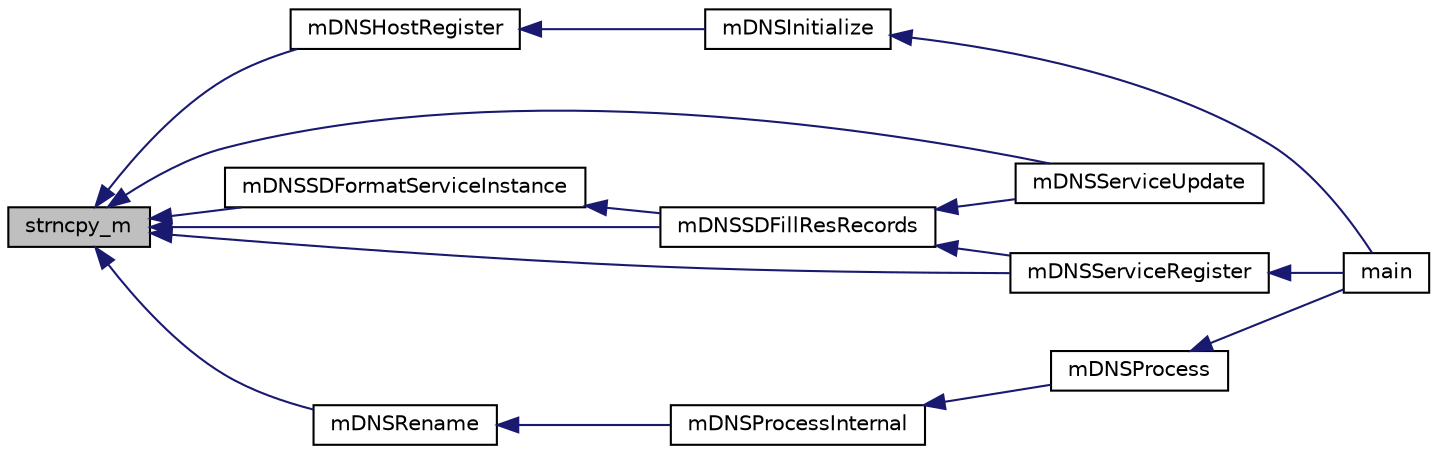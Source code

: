 digraph "strncpy_m"
{
  edge [fontname="Helvetica",fontsize="10",labelfontname="Helvetica",labelfontsize="10"];
  node [fontname="Helvetica",fontsize="10",shape=record];
  rankdir="LR";
  Node1 [label="strncpy_m",height=0.2,width=0.4,color="black", fillcolor="grey75", style="filled", fontcolor="black"];
  Node1 -> Node2 [dir="back",color="midnightblue",fontsize="10",style="solid",fontname="Helvetica"];
  Node2 [label="mDNSRename",height=0.2,width=0.4,color="black", fillcolor="white", style="filled",URL="$_zeroconf_multicast_d_n_s_8c.html#a83a3ff3ff6e7406423736e7c908d1e06"];
  Node2 -> Node3 [dir="back",color="midnightblue",fontsize="10",style="solid",fontname="Helvetica"];
  Node3 [label="mDNSProcessInternal",height=0.2,width=0.4,color="black", fillcolor="white", style="filled",URL="$_zeroconf_multicast_d_n_s_8c.html#a790561fcaf99874b79eab7db039b8c71"];
  Node3 -> Node4 [dir="back",color="midnightblue",fontsize="10",style="solid",fontname="Helvetica"];
  Node4 [label="mDNSProcess",height=0.2,width=0.4,color="black", fillcolor="white", style="filled",URL="$_zeroconf_multicast_d_n_s_8c.html#a2b66183d48d7fd2050e1661557927e1e"];
  Node4 -> Node5 [dir="back",color="midnightblue",fontsize="10",style="solid",fontname="Helvetica"];
  Node5 [label="main",height=0.2,width=0.4,color="black", fillcolor="white", style="filled",URL="$_main_demo_8c.html#a6288eba0f8e8ad3ab1544ad731eb7667"];
  Node1 -> Node6 [dir="back",color="midnightblue",fontsize="10",style="solid",fontname="Helvetica"];
  Node6 [label="mDNSSDFormatServiceInstance",height=0.2,width=0.4,color="black", fillcolor="white", style="filled",URL="$_zeroconf_multicast_d_n_s_8c.html#a3cc63592c9d601ca82ac3a017dca5b91"];
  Node6 -> Node7 [dir="back",color="midnightblue",fontsize="10",style="solid",fontname="Helvetica"];
  Node7 [label="mDNSSDFillResRecords",height=0.2,width=0.4,color="black", fillcolor="white", style="filled",URL="$_zeroconf_multicast_d_n_s_8c.html#a16416bc39793f7e5742717283b855f33"];
  Node7 -> Node8 [dir="back",color="midnightblue",fontsize="10",style="solid",fontname="Helvetica"];
  Node8 [label="mDNSServiceUpdate",height=0.2,width=0.4,color="black", fillcolor="white", style="filled",URL="$_zeroconf_multicast_d_n_s_8c.html#a966ef56bb5b560e219237ab1a72da199"];
  Node7 -> Node9 [dir="back",color="midnightblue",fontsize="10",style="solid",fontname="Helvetica"];
  Node9 [label="mDNSServiceRegister",height=0.2,width=0.4,color="black", fillcolor="white", style="filled",URL="$_zeroconf_multicast_d_n_s_8c.html#ac1b42c70d1648a5e0d5103dcc0ec2567"];
  Node9 -> Node5 [dir="back",color="midnightblue",fontsize="10",style="solid",fontname="Helvetica"];
  Node1 -> Node7 [dir="back",color="midnightblue",fontsize="10",style="solid",fontname="Helvetica"];
  Node1 -> Node8 [dir="back",color="midnightblue",fontsize="10",style="solid",fontname="Helvetica"];
  Node1 -> Node9 [dir="back",color="midnightblue",fontsize="10",style="solid",fontname="Helvetica"];
  Node1 -> Node10 [dir="back",color="midnightblue",fontsize="10",style="solid",fontname="Helvetica"];
  Node10 [label="mDNSHostRegister",height=0.2,width=0.4,color="black", fillcolor="white", style="filled",URL="$_zeroconf_multicast_d_n_s_8c.html#ade7f51beb8028f44a9267489ca00b9b6"];
  Node10 -> Node11 [dir="back",color="midnightblue",fontsize="10",style="solid",fontname="Helvetica"];
  Node11 [label="mDNSInitialize",height=0.2,width=0.4,color="black", fillcolor="white", style="filled",URL="$_zeroconf_multicast_d_n_s_8c.html#adf52d26b251ad70adb7ca097394986d1"];
  Node11 -> Node5 [dir="back",color="midnightblue",fontsize="10",style="solid",fontname="Helvetica"];
}
